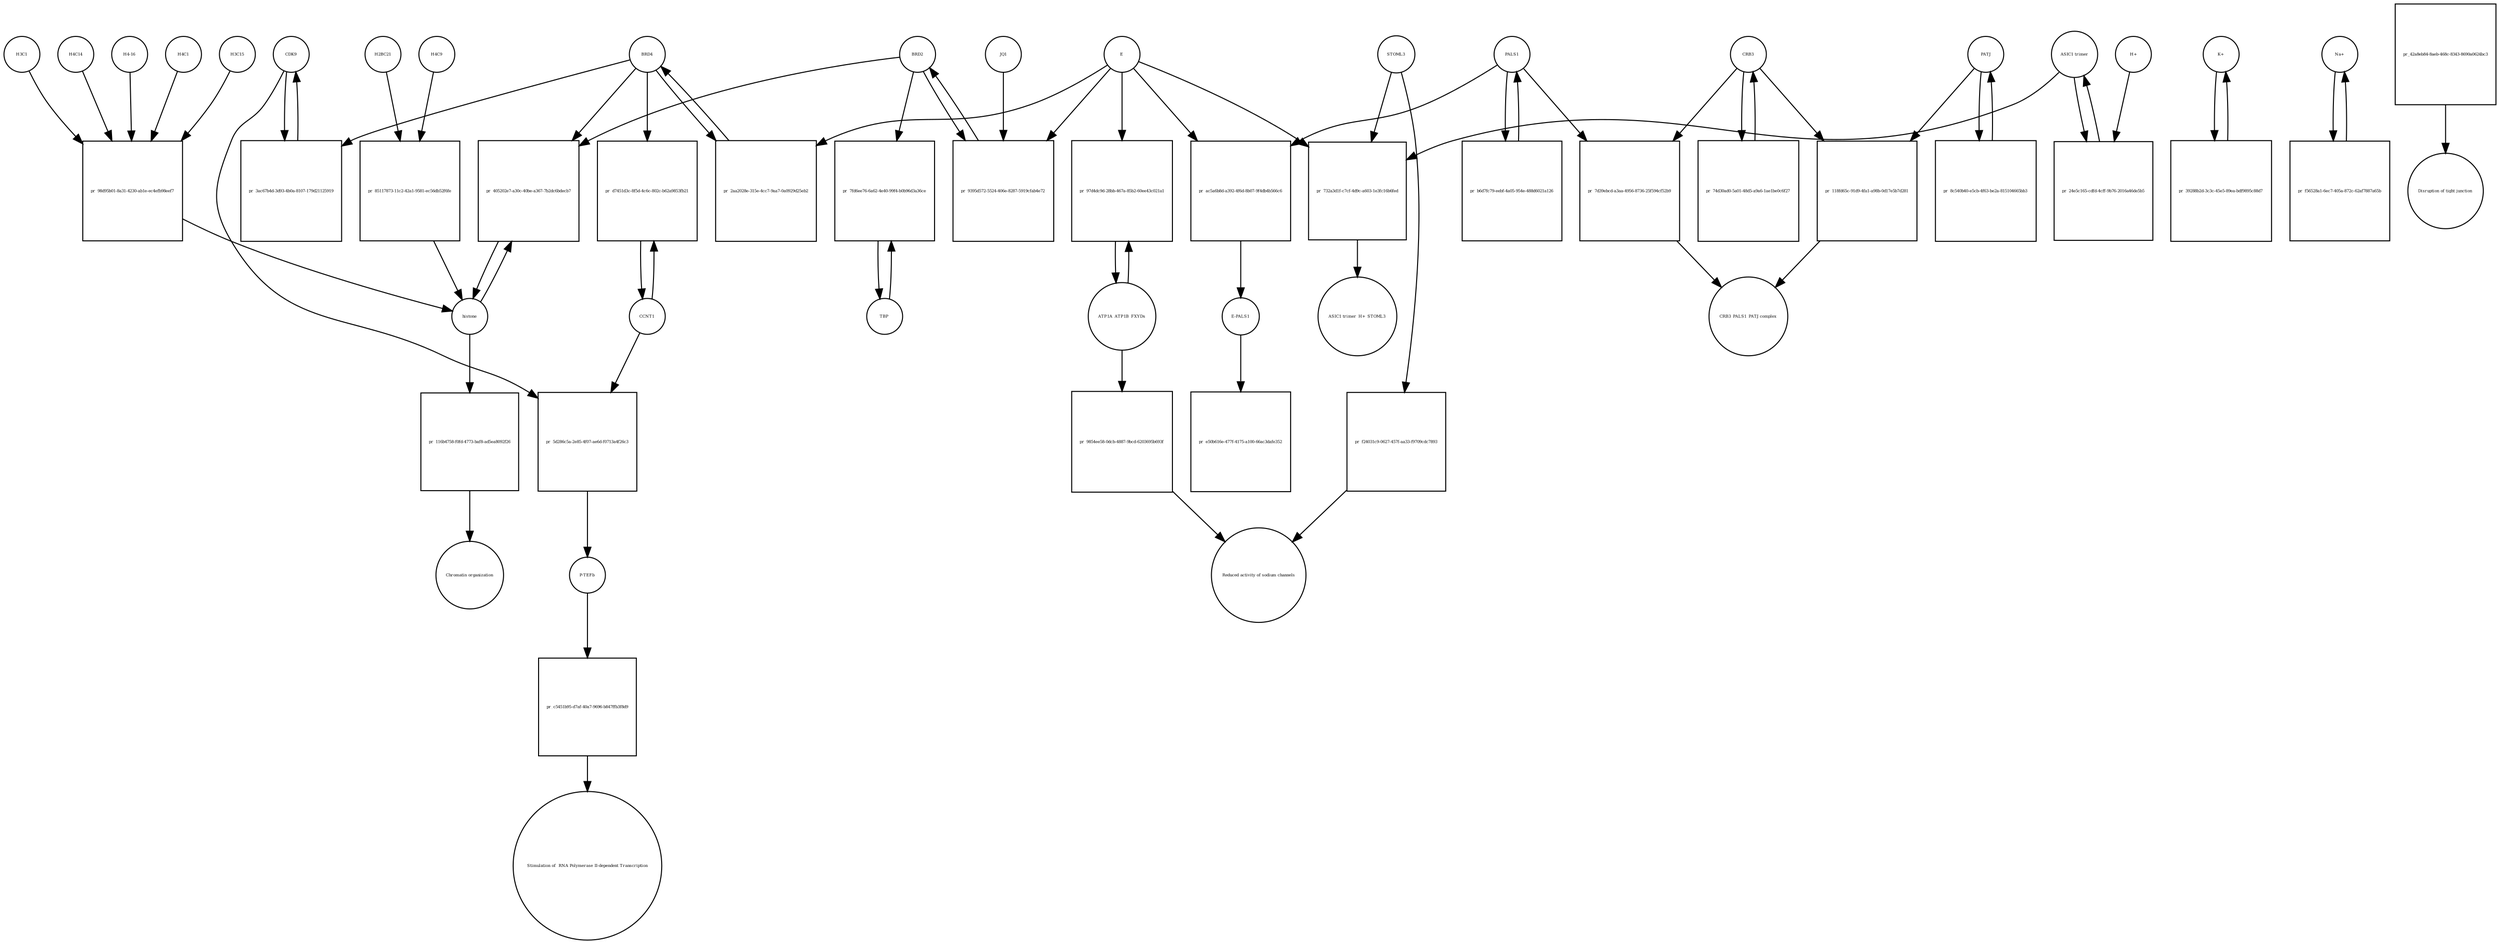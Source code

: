 strict digraph  {
CDK9 [annotation="", bipartite=0, cls=macromolecule, fontsize=4, label=CDK9, shape=circle];
"pr_3ac67b4d-3d93-4b0a-8107-179d21125919" [annotation="", bipartite=1, cls=process, fontsize=4, label="pr_3ac67b4d-3d93-4b0a-8107-179d21125919", shape=square];
BRD4 [annotation="", bipartite=0, cls=macromolecule, fontsize=4, label=BRD4, shape=circle];
CCNT1 [annotation="", bipartite=0, cls=macromolecule, fontsize=4, label=CCNT1, shape=circle];
"pr_d7451d3c-8f5d-4c6c-802c-b62a9853fb21" [annotation="", bipartite=1, cls=process, fontsize=4, label="pr_d7451d3c-8f5d-4c6c-802c-b62a9853fb21", shape=square];
histone [annotation="", bipartite=0, cls=complex, fontsize=4, label=histone, shape=circle];
"pr_405202e7-a30c-40be-a367-7b2dc6bdecb7" [annotation="", bipartite=1, cls=process, fontsize=4, label="pr_405202e7-a30c-40be-a367-7b2dc6bdecb7", shape=square];
BRD2 [annotation="", bipartite=0, cls=macromolecule, fontsize=4, label=BRD2, shape=circle];
"pr_2aa2028e-315e-4cc7-9aa7-0a0929d25eb2" [annotation="", bipartite=1, cls=process, fontsize=4, label="pr_2aa2028e-315e-4cc7-9aa7-0a0929d25eb2", shape=square];
E [annotation=urn_miriam_ncbiprotein_BCD58755, bipartite=0, cls=macromolecule, fontsize=4, label=E, shape=circle];
H4C14 [annotation="", bipartite=0, cls=macromolecule, fontsize=4, label=H4C14, shape=circle];
"pr_98d95b01-8a31-4230-ab1e-ec4efb98eef7" [annotation="", bipartite=1, cls=process, fontsize=4, label="pr_98d95b01-8a31-4230-ab1e-ec4efb98eef7", shape=square];
"H4-16" [annotation="", bipartite=0, cls=macromolecule, fontsize=4, label="H4-16", shape=circle];
H4C1 [annotation="", bipartite=0, cls=macromolecule, fontsize=4, label=H4C1, shape=circle];
H3C15 [annotation="", bipartite=0, cls=macromolecule, fontsize=4, label=H3C15, shape=circle];
H3C1 [annotation="", bipartite=0, cls=macromolecule, fontsize=4, label=H3C1, shape=circle];
"pr_9395d572-5524-406e-8287-5919cfab4e72" [annotation="", bipartite=1, cls=process, fontsize=4, label="pr_9395d572-5524-406e-8287-5919cfab4e72", shape=square];
JQ1 [annotation="", bipartite=0, cls=macromolecule, fontsize=4, label=JQ1, shape=circle];
TBP [annotation="", bipartite=0, cls=macromolecule, fontsize=4, label=TBP, shape=circle];
"pr_7fd6ee76-6a62-4e40-99f4-b0b96d3a36ce" [annotation="", bipartite=1, cls=process, fontsize=4, label="pr_7fd6ee76-6a62-4e40-99f4-b0b96d3a36ce", shape=square];
H4C9 [annotation="", bipartite=0, cls=macromolecule, fontsize=4, label=H4C9, shape=circle];
"pr_85117873-11c2-42a1-9581-ec56db52f6fe" [annotation="", bipartite=1, cls=process, fontsize=4, label="pr_85117873-11c2-42a1-9581-ec56db52f6fe", shape=square];
H2BC21 [annotation="", bipartite=0, cls=macromolecule, fontsize=4, label=H2BC21, shape=circle];
"pr_ac5a6b8d-a392-4f6d-8b07-9f4db4b566c6" [annotation="", bipartite=1, cls=process, fontsize=4, label="pr_ac5a6b8d-a392-4f6d-8b07-9f4db4b566c6", shape=square];
PALS1 [annotation="", bipartite=0, cls=macromolecule, fontsize=4, label=PALS1, shape=circle];
"E-PALS1" [annotation="", bipartite=0, cls=complex, fontsize=4, label="E-PALS1", shape=circle];
"pr_e50b616e-477f-4175-a100-66ac3dafe352" [annotation="", bipartite=1, cls=process, fontsize=4, label="pr_e50b616e-477f-4175-a100-66ac3dafe352", shape=square];
"pr_b6d7fc79-eebf-4a05-954e-488d6021a126" [annotation="", bipartite=1, cls=process, fontsize=4, label="pr_b6d7fc79-eebf-4a05-954e-488d6021a126", shape=square];
CRB3 [annotation="", bipartite=0, cls=macromolecule, fontsize=4, label=CRB3, shape=circle];
"pr_74d30ad0-5a01-48d5-a9a6-1ae1be0c6f27" [annotation="", bipartite=1, cls=process, fontsize=4, label="pr_74d30ad0-5a01-48d5-a9a6-1ae1be0c6f27", shape=square];
PATJ [annotation="", bipartite=0, cls=macromolecule, fontsize=4, label=PATJ, shape=circle];
"pr_8c540b40-e5cb-4f63-be2a-815104665bb3" [annotation="", bipartite=1, cls=process, fontsize=4, label="pr_8c540b40-e5cb-4f63-be2a-815104665bb3", shape=square];
ATP1A_ATP1B_FXYDs [annotation="", bipartite=0, cls=complex, fontsize=4, label=ATP1A_ATP1B_FXYDs, shape=circle];
"pr_97d4dc9d-28bb-467a-85b2-60ee43c021a1" [annotation="", bipartite=1, cls=process, fontsize=4, label="pr_97d4dc9d-28bb-467a-85b2-60ee43c021a1", shape=square];
"ASIC1 trimer" [annotation="", bipartite=0, cls=macromolecule, fontsize=4, label="ASIC1 trimer", shape=circle];
"pr_24e5c165-cdfd-4cff-9b76-2016a46de5b5" [annotation="", bipartite=1, cls=process, fontsize=4, label="pr_24e5c165-cdfd-4cff-9b76-2016a46de5b5", shape=square];
"H+" [annotation="", bipartite=0, cls="simple chemical", fontsize=4, label="H+", shape=circle];
"pr_732a3d1f-c7cf-4d9c-a603-1e3fc16b6fed" [annotation="", bipartite=1, cls=process, fontsize=4, label="pr_732a3d1f-c7cf-4d9c-a603-1e3fc16b6fed", shape=square];
STOML3 [annotation="", bipartite=0, cls=macromolecule, fontsize=4, label=STOML3, shape=circle];
"ASIC1 trimer_H+_STOML3" [annotation="", bipartite=0, cls=complex, fontsize=4, label="ASIC1 trimer_H+_STOML3", shape=circle];
"K+" [annotation="", bipartite=0, cls="simple chemical", fontsize=4, label="K+", shape=circle];
"pr_39288b2d-3c3c-45e5-89ea-bdf9895c88d7" [annotation="", bipartite=1, cls=process, fontsize=4, label="pr_39288b2d-3c3c-45e5-89ea-bdf9895c88d7", shape=square];
"Na+" [annotation="", bipartite=0, cls="simple chemical", fontsize=4, label="Na+", shape=circle];
"pr_f56528a1-6ec7-405a-872c-62af7887a65b" [annotation="", bipartite=1, cls=process, fontsize=4, label="pr_f56528a1-6ec7-405a-872c-62af7887a65b", shape=square];
"pr_7d39ebcd-a3aa-4956-8736-25f594cf52b9" [annotation="", bipartite=1, cls=process, fontsize=4, label="pr_7d39ebcd-a3aa-4956-8736-25f594cf52b9", shape=square];
"CRB3_PALS1_PATJ complex" [annotation="", bipartite=0, cls=complex, fontsize=4, label="CRB3_PALS1_PATJ complex", shape=circle];
"pr_118fd65c-91d9-4fa1-a98b-0d17e5b7d281" [annotation="", bipartite=1, cls=process, fontsize=4, label="pr_118fd65c-91d9-4fa1-a98b-0d17e5b7d281", shape=square];
"pr_9854ee58-0dcb-4887-9bcd-6203695b693f" [annotation="", bipartite=1, cls=process, fontsize=4, label="pr_9854ee58-0dcb-4887-9bcd-6203695b693f", shape=square];
"Reduced activity of sodium channels" [annotation="", bipartite=0, cls=phenotype, fontsize=4, label="Reduced activity of sodium channels", shape=circle];
"pr_f24031c9-0627-457f-aa33-f9709cdc7893" [annotation="", bipartite=1, cls=process, fontsize=4, label="pr_f24031c9-0627-457f-aa33-f9709cdc7893", shape=square];
"pr_42a8eb84-8aeb-468c-8343-8690a0624bc3" [annotation="", bipartite=1, cls=process, fontsize=4, label="pr_42a8eb84-8aeb-468c-8343-8690a0624bc3", shape=square];
"Disruption of tight junction" [annotation="", bipartite=0, cls=phenotype, fontsize=4, label="Disruption of tight junction", shape=circle];
"pr_5d286c5a-2e85-4f07-ae6d-f0713a4f26c3" [annotation="", bipartite=1, cls=process, fontsize=4, label="pr_5d286c5a-2e85-4f07-ae6d-f0713a4f26c3", shape=square];
"P-TEFb" [annotation="", bipartite=0, cls=complex, fontsize=4, label="P-TEFb", shape=circle];
"pr_c5451b95-d7af-40a7-9696-b847ffb3f8d9" [annotation="", bipartite=1, cls=process, fontsize=4, label="pr_c5451b95-d7af-40a7-9696-b847ffb3f8d9", shape=square];
" Stimulation of  RNA Polymerase II-dependent Transcription " [annotation="", bipartite=0, cls=phenotype, fontsize=4, label=" Stimulation of  RNA Polymerase II-dependent Transcription ", shape=circle];
"pr_116b4758-f0fd-4773-baf8-ad5ea8092f26" [annotation="", bipartite=1, cls=process, fontsize=4, label="pr_116b4758-f0fd-4773-baf8-ad5ea8092f26", shape=square];
"Chromatin organization" [annotation="", bipartite=0, cls=phenotype, fontsize=4, label="Chromatin organization", shape=circle];
CDK9 -> "pr_3ac67b4d-3d93-4b0a-8107-179d21125919"  [annotation="", interaction_type=consumption];
CDK9 -> "pr_5d286c5a-2e85-4f07-ae6d-f0713a4f26c3"  [annotation="", interaction_type=consumption];
"pr_3ac67b4d-3d93-4b0a-8107-179d21125919" -> CDK9  [annotation="", interaction_type=production];
BRD4 -> "pr_3ac67b4d-3d93-4b0a-8107-179d21125919"  [annotation="urn_miriam_doi_10.18632%2Foncotarget.18583|urn_miriam_doi_10.1016%2Fj.molcel.2005.06.027", interaction_type=catalysis];
BRD4 -> "pr_d7451d3c-8f5d-4c6c-802c-b62a9853fb21"  [annotation="urn_miriam_doi_10.1016%2Fj.molcel.2005.06.027", interaction_type=catalysis];
BRD4 -> "pr_405202e7-a30c-40be-a367-7b2dc6bdecb7"  [annotation="urn_miriam_doi_10.1038%2Fnsmb.3228.|urn_miriam_doi_10.1016%2Fj.molcel.2008.01.018", interaction_type=catalysis];
BRD4 -> "pr_2aa2028e-315e-4cc7-9aa7-0a0929d25eb2"  [annotation="", interaction_type=consumption];
CCNT1 -> "pr_d7451d3c-8f5d-4c6c-802c-b62a9853fb21"  [annotation="", interaction_type=consumption];
CCNT1 -> "pr_5d286c5a-2e85-4f07-ae6d-f0713a4f26c3"  [annotation="", interaction_type=consumption];
"pr_d7451d3c-8f5d-4c6c-802c-b62a9853fb21" -> CCNT1  [annotation="", interaction_type=production];
histone -> "pr_405202e7-a30c-40be-a367-7b2dc6bdecb7"  [annotation="", interaction_type=consumption];
histone -> "pr_116b4758-f0fd-4773-baf8-ad5ea8092f26"  [annotation="", interaction_type=consumption];
"pr_405202e7-a30c-40be-a367-7b2dc6bdecb7" -> histone  [annotation="", interaction_type=production];
BRD2 -> "pr_405202e7-a30c-40be-a367-7b2dc6bdecb7"  [annotation="urn_miriam_doi_10.1038%2Fnsmb.3228.|urn_miriam_doi_10.1016%2Fj.molcel.2008.01.018", interaction_type=catalysis];
BRD2 -> "pr_9395d572-5524-406e-8287-5919cfab4e72"  [annotation="", interaction_type=consumption];
BRD2 -> "pr_7fd6ee76-6a62-4e40-99f4-b0b96d3a36ce"  [annotation="urn_miriam_doi_10.1007%2Fs11010-006-9223-6", interaction_type=catalysis];
"pr_2aa2028e-315e-4cc7-9aa7-0a0929d25eb2" -> BRD4  [annotation="", interaction_type=production];
E -> "pr_2aa2028e-315e-4cc7-9aa7-0a0929d25eb2"  [annotation="urn_miriam_doi_10.1038%2Fs41586-020-2286-9", interaction_type=inhibition];
E -> "pr_9395d572-5524-406e-8287-5919cfab4e72"  [annotation="urn_miriam_doi_10.1038%2Fs41586-020-2286-9|urn_miriam_doi_10.1080%2F15592294.2018.1469891", interaction_type=inhibition];
E -> "pr_ac5a6b8d-a392-4f6d-8b07-9f4db4b566c6"  [annotation="", interaction_type=consumption];
E -> "pr_97d4dc9d-28bb-467a-85b2-60ee43c021a1"  [annotation="urn_miriam_doi_10.1016%2Fj.virol.2011.03.029", interaction_type=inhibition];
E -> "pr_732a3d1f-c7cf-4d9c-a603-1e3fc16b6fed"  [annotation="urn_miriam_doi_10.1016%2Fj.virol.2011.03.029", interaction_type=inhibition];
H4C14 -> "pr_98d95b01-8a31-4230-ab1e-ec4efb98eef7"  [annotation="", interaction_type=consumption];
"pr_98d95b01-8a31-4230-ab1e-ec4efb98eef7" -> histone  [annotation="", interaction_type=production];
"H4-16" -> "pr_98d95b01-8a31-4230-ab1e-ec4efb98eef7"  [annotation="", interaction_type=consumption];
H4C1 -> "pr_98d95b01-8a31-4230-ab1e-ec4efb98eef7"  [annotation="", interaction_type=consumption];
H3C15 -> "pr_98d95b01-8a31-4230-ab1e-ec4efb98eef7"  [annotation="", interaction_type=consumption];
H3C1 -> "pr_98d95b01-8a31-4230-ab1e-ec4efb98eef7"  [annotation="", interaction_type=consumption];
"pr_9395d572-5524-406e-8287-5919cfab4e72" -> BRD2  [annotation="", interaction_type=production];
JQ1 -> "pr_9395d572-5524-406e-8287-5919cfab4e72"  [annotation="urn_miriam_doi_10.1038%2Fs41586-020-2286-9|urn_miriam_doi_10.1080%2F15592294.2018.1469891", interaction_type=inhibition];
TBP -> "pr_7fd6ee76-6a62-4e40-99f4-b0b96d3a36ce"  [annotation="", interaction_type=consumption];
"pr_7fd6ee76-6a62-4e40-99f4-b0b96d3a36ce" -> TBP  [annotation="", interaction_type=production];
H4C9 -> "pr_85117873-11c2-42a1-9581-ec56db52f6fe"  [annotation="", interaction_type=consumption];
"pr_85117873-11c2-42a1-9581-ec56db52f6fe" -> histone  [annotation="", interaction_type=production];
H2BC21 -> "pr_85117873-11c2-42a1-9581-ec56db52f6fe"  [annotation="", interaction_type=consumption];
"pr_ac5a6b8d-a392-4f6d-8b07-9f4db4b566c6" -> "E-PALS1"  [annotation="", interaction_type=production];
PALS1 -> "pr_ac5a6b8d-a392-4f6d-8b07-9f4db4b566c6"  [annotation="", interaction_type=consumption];
PALS1 -> "pr_b6d7fc79-eebf-4a05-954e-488d6021a126"  [annotation="", interaction_type=consumption];
PALS1 -> "pr_7d39ebcd-a3aa-4956-8736-25f594cf52b9"  [annotation="", interaction_type=consumption];
"E-PALS1" -> "pr_e50b616e-477f-4175-a100-66ac3dafe352"  [annotation="", interaction_type=consumption];
"pr_b6d7fc79-eebf-4a05-954e-488d6021a126" -> PALS1  [annotation="", interaction_type=production];
CRB3 -> "pr_74d30ad0-5a01-48d5-a9a6-1ae1be0c6f27"  [annotation="", interaction_type=consumption];
CRB3 -> "pr_7d39ebcd-a3aa-4956-8736-25f594cf52b9"  [annotation="", interaction_type=consumption];
CRB3 -> "pr_118fd65c-91d9-4fa1-a98b-0d17e5b7d281"  [annotation="", interaction_type=consumption];
"pr_74d30ad0-5a01-48d5-a9a6-1ae1be0c6f27" -> CRB3  [annotation="", interaction_type=production];
PATJ -> "pr_8c540b40-e5cb-4f63-be2a-815104665bb3"  [annotation="", interaction_type=consumption];
PATJ -> "pr_118fd65c-91d9-4fa1-a98b-0d17e5b7d281"  [annotation="", interaction_type=consumption];
"pr_8c540b40-e5cb-4f63-be2a-815104665bb3" -> PATJ  [annotation="", interaction_type=production];
ATP1A_ATP1B_FXYDs -> "pr_97d4dc9d-28bb-467a-85b2-60ee43c021a1"  [annotation="", interaction_type=consumption];
ATP1A_ATP1B_FXYDs -> "pr_9854ee58-0dcb-4887-9bcd-6203695b693f"  [annotation="", interaction_type=consumption];
"pr_97d4dc9d-28bb-467a-85b2-60ee43c021a1" -> ATP1A_ATP1B_FXYDs  [annotation="", interaction_type=production];
"ASIC1 trimer" -> "pr_24e5c165-cdfd-4cff-9b76-2016a46de5b5"  [annotation="", interaction_type=consumption];
"ASIC1 trimer" -> "pr_732a3d1f-c7cf-4d9c-a603-1e3fc16b6fed"  [annotation="", interaction_type=consumption];
"pr_24e5c165-cdfd-4cff-9b76-2016a46de5b5" -> "ASIC1 trimer"  [annotation="", interaction_type=production];
"H+" -> "pr_24e5c165-cdfd-4cff-9b76-2016a46de5b5"  [annotation="", interaction_type=consumption];
"pr_732a3d1f-c7cf-4d9c-a603-1e3fc16b6fed" -> "ASIC1 trimer_H+_STOML3"  [annotation="", interaction_type=production];
STOML3 -> "pr_732a3d1f-c7cf-4d9c-a603-1e3fc16b6fed"  [annotation="", interaction_type=consumption];
STOML3 -> "pr_f24031c9-0627-457f-aa33-f9709cdc7893"  [annotation="", interaction_type=consumption];
"K+" -> "pr_39288b2d-3c3c-45e5-89ea-bdf9895c88d7"  [annotation="", interaction_type=consumption];
"pr_39288b2d-3c3c-45e5-89ea-bdf9895c88d7" -> "K+"  [annotation="", interaction_type=production];
"Na+" -> "pr_f56528a1-6ec7-405a-872c-62af7887a65b"  [annotation="", interaction_type=consumption];
"pr_f56528a1-6ec7-405a-872c-62af7887a65b" -> "Na+"  [annotation="", interaction_type=production];
"pr_7d39ebcd-a3aa-4956-8736-25f594cf52b9" -> "CRB3_PALS1_PATJ complex"  [annotation="", interaction_type=production];
"pr_118fd65c-91d9-4fa1-a98b-0d17e5b7d281" -> "CRB3_PALS1_PATJ complex"  [annotation="", interaction_type=production];
"pr_9854ee58-0dcb-4887-9bcd-6203695b693f" -> "Reduced activity of sodium channels"  [annotation="", interaction_type=production];
"pr_f24031c9-0627-457f-aa33-f9709cdc7893" -> "Reduced activity of sodium channels"  [annotation="", interaction_type=production];
"pr_42a8eb84-8aeb-468c-8343-8690a0624bc3" -> "Disruption of tight junction"  [annotation="", interaction_type=production];
"pr_5d286c5a-2e85-4f07-ae6d-f0713a4f26c3" -> "P-TEFb"  [annotation="", interaction_type=production];
"P-TEFb" -> "pr_c5451b95-d7af-40a7-9696-b847ffb3f8d9"  [annotation="", interaction_type=consumption];
"pr_c5451b95-d7af-40a7-9696-b847ffb3f8d9" -> " Stimulation of  RNA Polymerase II-dependent Transcription "  [annotation="", interaction_type=production];
"pr_116b4758-f0fd-4773-baf8-ad5ea8092f26" -> "Chromatin organization"  [annotation="", interaction_type=production];
}
